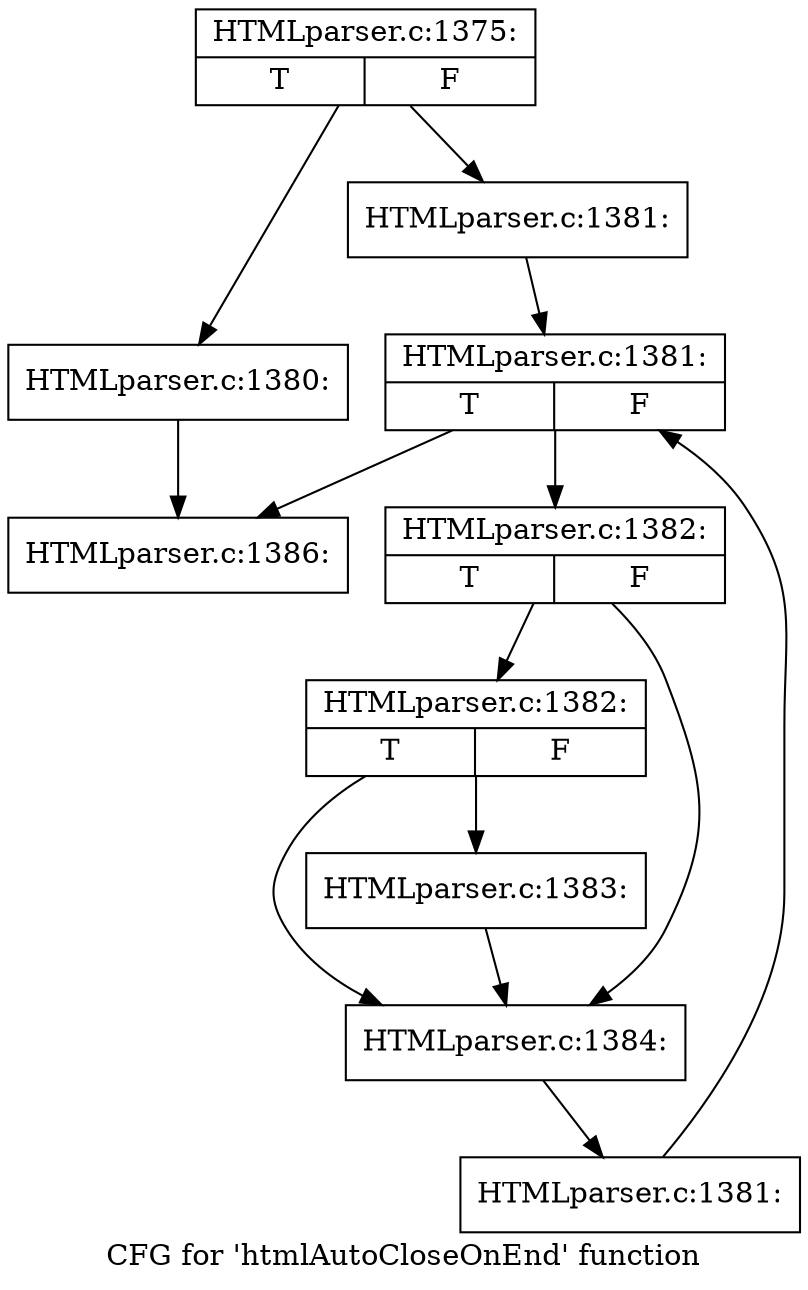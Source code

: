 digraph "CFG for 'htmlAutoCloseOnEnd' function" {
	label="CFG for 'htmlAutoCloseOnEnd' function";

	Node0x3fd3ef0 [shape=record,label="{HTMLparser.c:1375:|{<s0>T|<s1>F}}"];
	Node0x3fd3ef0 -> Node0x3fe60c0;
	Node0x3fd3ef0 -> Node0x3fe6110;
	Node0x3fe60c0 [shape=record,label="{HTMLparser.c:1380:}"];
	Node0x3fe60c0 -> Node0x3fe6580;
	Node0x3fe6110 [shape=record,label="{HTMLparser.c:1381:}"];
	Node0x3fe6110 -> Node0x3fe69c0;
	Node0x3fe69c0 [shape=record,label="{HTMLparser.c:1381:|{<s0>T|<s1>F}}"];
	Node0x3fe69c0 -> Node0x3fe7d00;
	Node0x3fe69c0 -> Node0x3fe6580;
	Node0x3fe7d00 [shape=record,label="{HTMLparser.c:1382:|{<s0>T|<s1>F}}"];
	Node0x3fe7d00 -> Node0x3fe80e0;
	Node0x3fe7d00 -> Node0x3fe8090;
	Node0x3fe80e0 [shape=record,label="{HTMLparser.c:1382:|{<s0>T|<s1>F}}"];
	Node0x3fe80e0 -> Node0x3fe8040;
	Node0x3fe80e0 -> Node0x3fe8090;
	Node0x3fe8040 [shape=record,label="{HTMLparser.c:1383:}"];
	Node0x3fe8040 -> Node0x3fe8090;
	Node0x3fe8090 [shape=record,label="{HTMLparser.c:1384:}"];
	Node0x3fe8090 -> Node0x3fe7cb0;
	Node0x3fe7cb0 [shape=record,label="{HTMLparser.c:1381:}"];
	Node0x3fe7cb0 -> Node0x3fe69c0;
	Node0x3fe6580 [shape=record,label="{HTMLparser.c:1386:}"];
}
